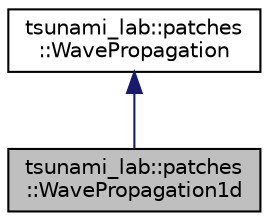 digraph "tsunami_lab::patches::WavePropagation1d"
{
 // LATEX_PDF_SIZE
  edge [fontname="Helvetica",fontsize="10",labelfontname="Helvetica",labelfontsize="10"];
  node [fontname="Helvetica",fontsize="10",shape=record];
  Node1 [label="tsunami_lab::patches\l::WavePropagation1d",height=0.2,width=0.4,color="black", fillcolor="grey75", style="filled", fontcolor="black",tooltip=" "];
  Node2 -> Node1 [dir="back",color="midnightblue",fontsize="10",style="solid"];
  Node2 [label="tsunami_lab::patches\l::WavePropagation",height=0.2,width=0.4,color="black", fillcolor="white", style="filled",URL="$classtsunami__lab_1_1patches_1_1WavePropagation.html",tooltip=" "];
}

